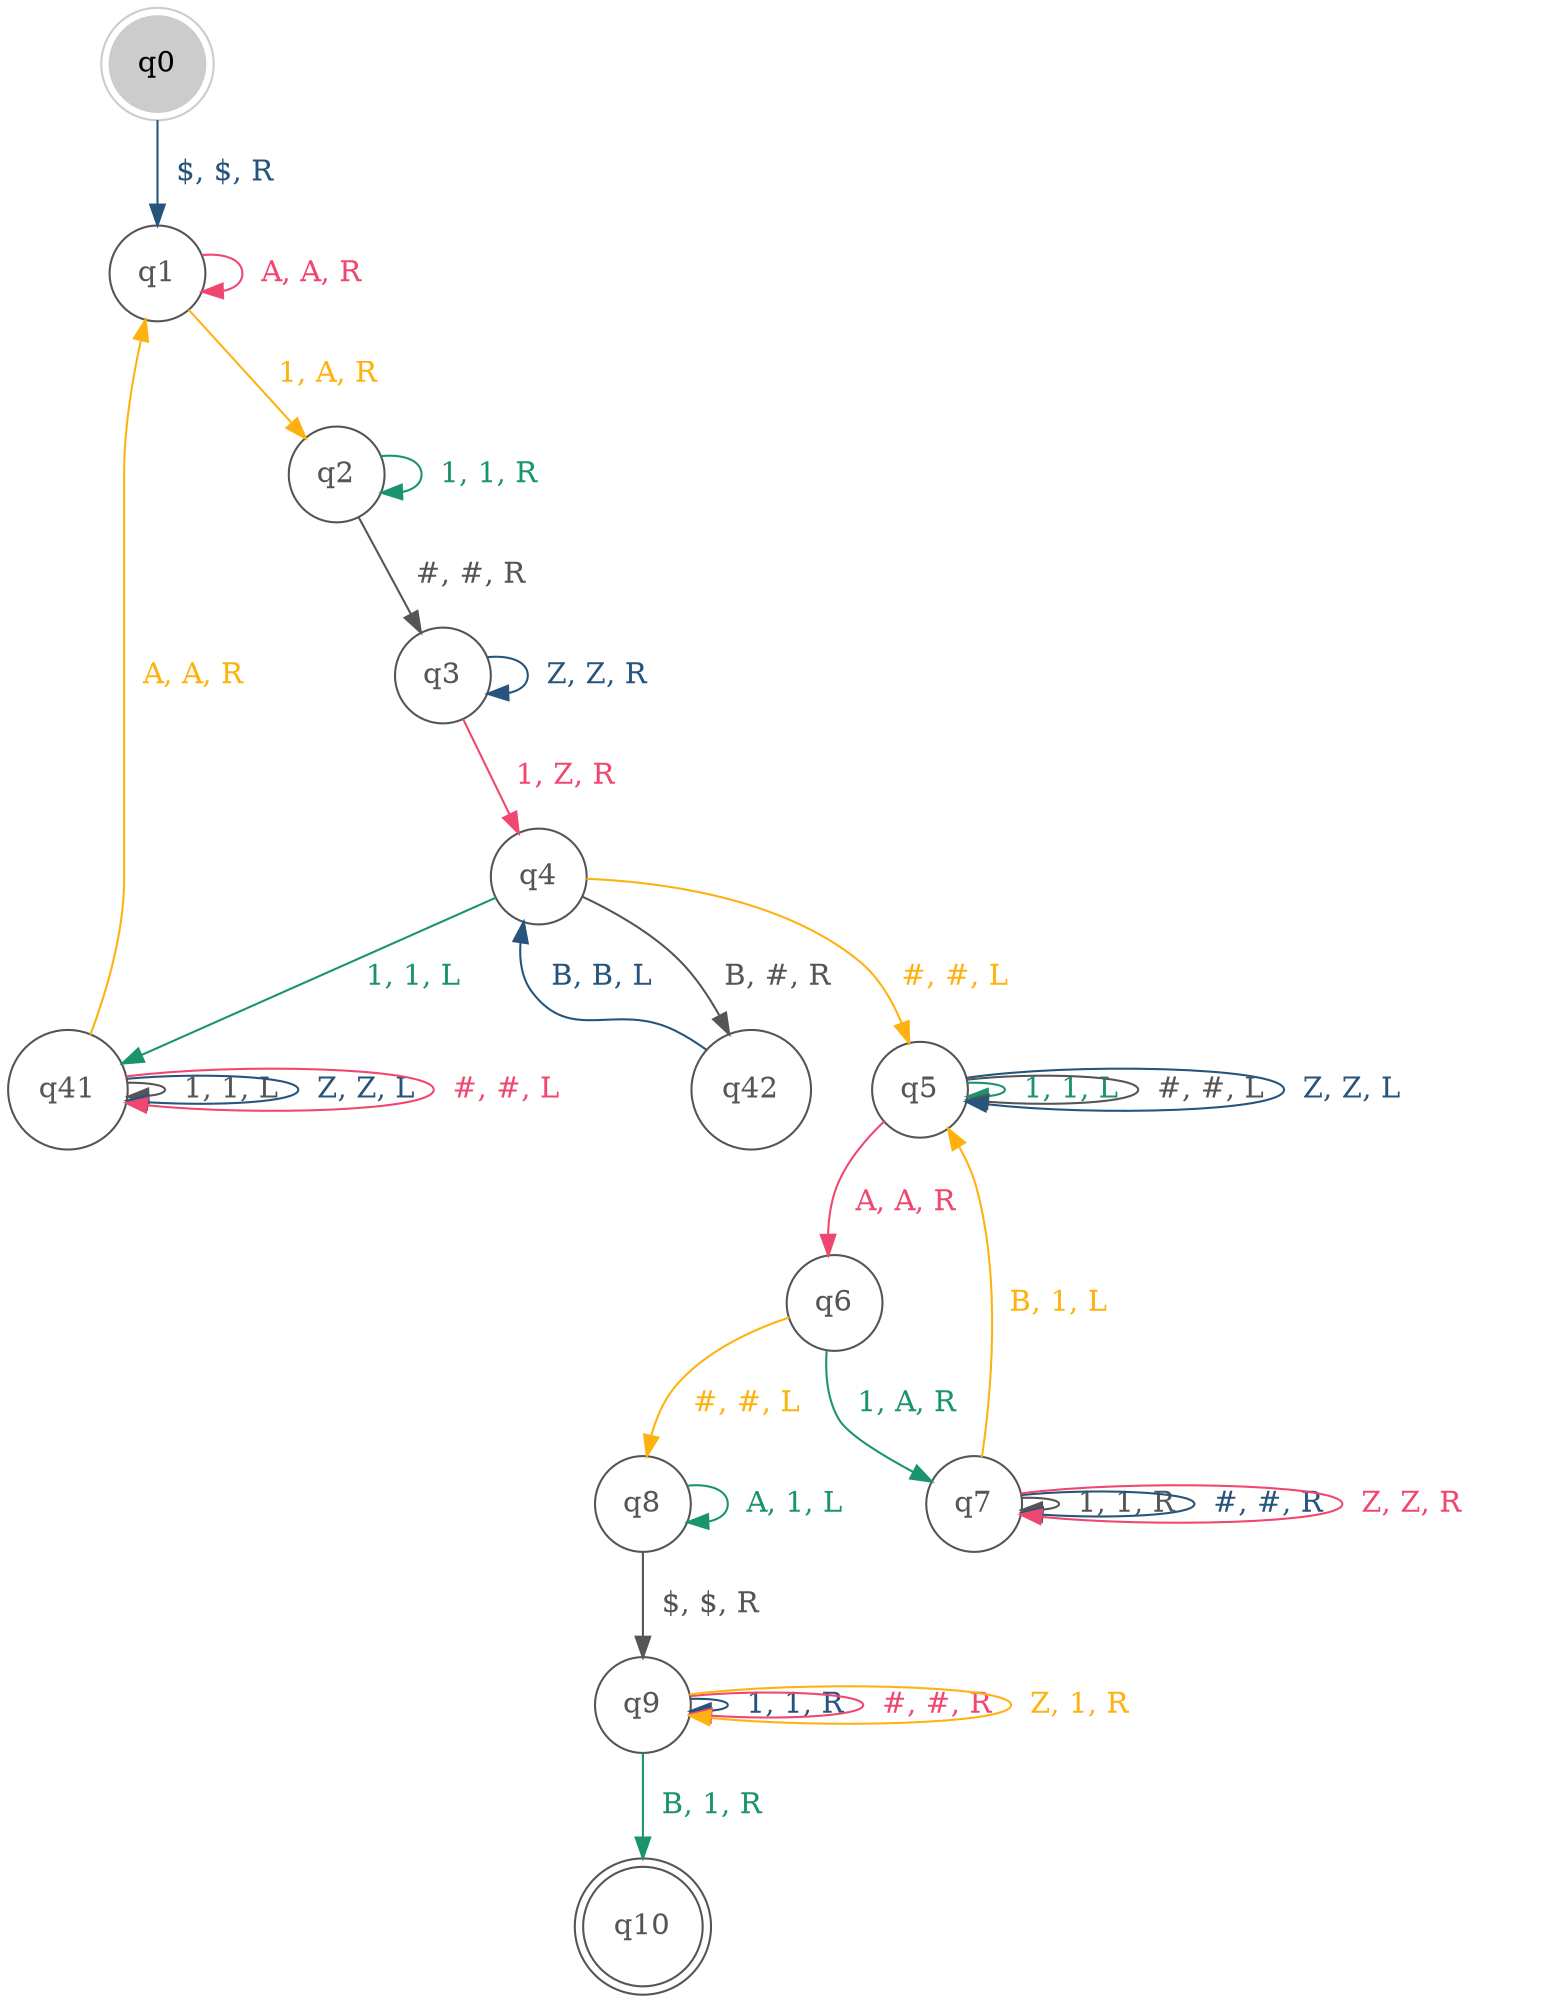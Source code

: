 digraph turing_machine {
  "q0" [shape=doublecircle,style=filled,color="#cccccc"]
  "q10" [shape=doublecircle,color="#555555",fontcolor="#555555"]
  node [shape=circle,color="#555555",fontcolor="#555555"];
  "q0" -> "q1" [ label = "  $, $, R  ", color="#26547C", fontcolor="#26547C"]
  "q1" -> "q1" [ label = "  A, A, R  ", color="#EF476F", fontcolor="#EF476F"]
  "q1" -> "q2" [ label = "  1, A, R  ", color="#FFB20F", fontcolor="#FFB20F"]
  "q2" -> "q2" [ label = "  1, 1, R  ", color="#1A936F", fontcolor="#1A936F"]
  "q2" -> "q3" [ label = "  #, #, R  ", color="#555555", fontcolor="#555555"]
  "q3" -> "q3" [ label = "  Z, Z, R  ", color="#26547C", fontcolor="#26547C"]
  "q3" -> "q4" [ label = "  1, Z, R  ", color="#EF476F", fontcolor="#EF476F"]
  "q4" -> "q5" [ label = "  #, #, L  ", color="#FFB20F", fontcolor="#FFB20F"]
  "q4" -> "q41" [ label = "  1, 1, L  ", color="#1A936F", fontcolor="#1A936F"]
  "q41" -> "q41" [ label = "  1, 1, L  ", color="#555555", fontcolor="#555555"]
  "q41" -> "q41" [ label = "  Z, Z, L  ", color="#26547C", fontcolor="#26547C"]
  "q41" -> "q41" [ label = "  #, #, L  ", color="#EF476F", fontcolor="#EF476F"]
  "q41" -> "q1" [ label = "  A, A, R  ", color="#FFB20F", fontcolor="#FFB20F"]
  "q5" -> "q5" [ label = "  1, 1, L  ", color="#1A936F", fontcolor="#1A936F"]
  "q5" -> "q5" [ label = "  #, #, L  ", color="#555555", fontcolor="#555555"]
  "q5" -> "q5" [ label = "  Z, Z, L  ", color="#26547C", fontcolor="#26547C"]
  "q5" -> "q6" [ label = "  A, A, R  ", color="#EF476F", fontcolor="#EF476F"]
  "q6" -> "q8" [ label = "  #, #, L  ", color="#FFB20F", fontcolor="#FFB20F"]
  "q6" -> "q7" [ label = "  1, A, R  ", color="#1A936F", fontcolor="#1A936F"]
  "q7" -> "q7" [ label = "  1, 1, R  ", color="#555555", fontcolor="#555555"]
  "q7" -> "q7" [ label = "  #, #, R  ", color="#26547C", fontcolor="#26547C"]
  "q7" -> "q7" [ label = "  Z, Z, R  ", color="#EF476F", fontcolor="#EF476F"]
  "q7" -> "q5" [ label = "  B, 1, L  ", color="#FFB20F", fontcolor="#FFB20F"]
  "q8" -> "q8" [ label = "  A, 1, L  ", color="#1A936F", fontcolor="#1A936F"]
  "q8" -> "q9" [ label = "  $, $, R  ", color="#555555", fontcolor="#555555"]
  "q9" -> "q9" [ label = "  1, 1, R  ", color="#26547C", fontcolor="#26547C"]
  "q9" -> "q9" [ label = "  #, #, R  ", color="#EF476F", fontcolor="#EF476F"]
  "q9" -> "q9" [ label = "  Z, 1, R  ", color="#FFB20F", fontcolor="#FFB20F"]
  "q9" -> "q10" [ label = "  B, 1, R  ", color="#1A936F", fontcolor="#1A936F"]
  "q4" -> "q42" [ label = "  B, #, R  ", color="#555555", fontcolor="#555555"]
  "q42" -> "q4" [ label = "  B, B, L  ", color="#26547C", fontcolor="#26547C"]
}
